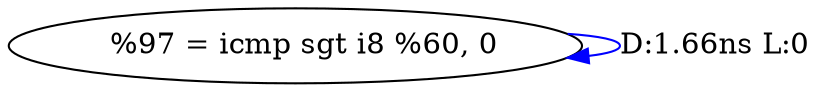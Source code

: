 digraph {
Node0x411bdb0[label="  %97 = icmp sgt i8 %60, 0"];
Node0x411bdb0 -> Node0x411bdb0[label="D:1.66ns L:0",color=blue];
}
